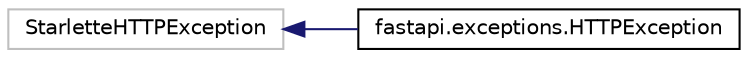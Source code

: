 digraph "Graphical Class Hierarchy"
{
 // LATEX_PDF_SIZE
  edge [fontname="Helvetica",fontsize="10",labelfontname="Helvetica",labelfontsize="10"];
  node [fontname="Helvetica",fontsize="10",shape=record];
  rankdir="LR";
  Node12762 [label="StarletteHTTPException",height=0.2,width=0.4,color="grey75", fillcolor="white", style="filled",tooltip=" "];
  Node12762 -> Node0 [dir="back",color="midnightblue",fontsize="10",style="solid",fontname="Helvetica"];
  Node0 [label="fastapi.exceptions.HTTPException",height=0.2,width=0.4,color="black", fillcolor="white", style="filled",URL="$classfastapi_1_1exceptions_1_1HTTPException.html",tooltip=" "];
}
